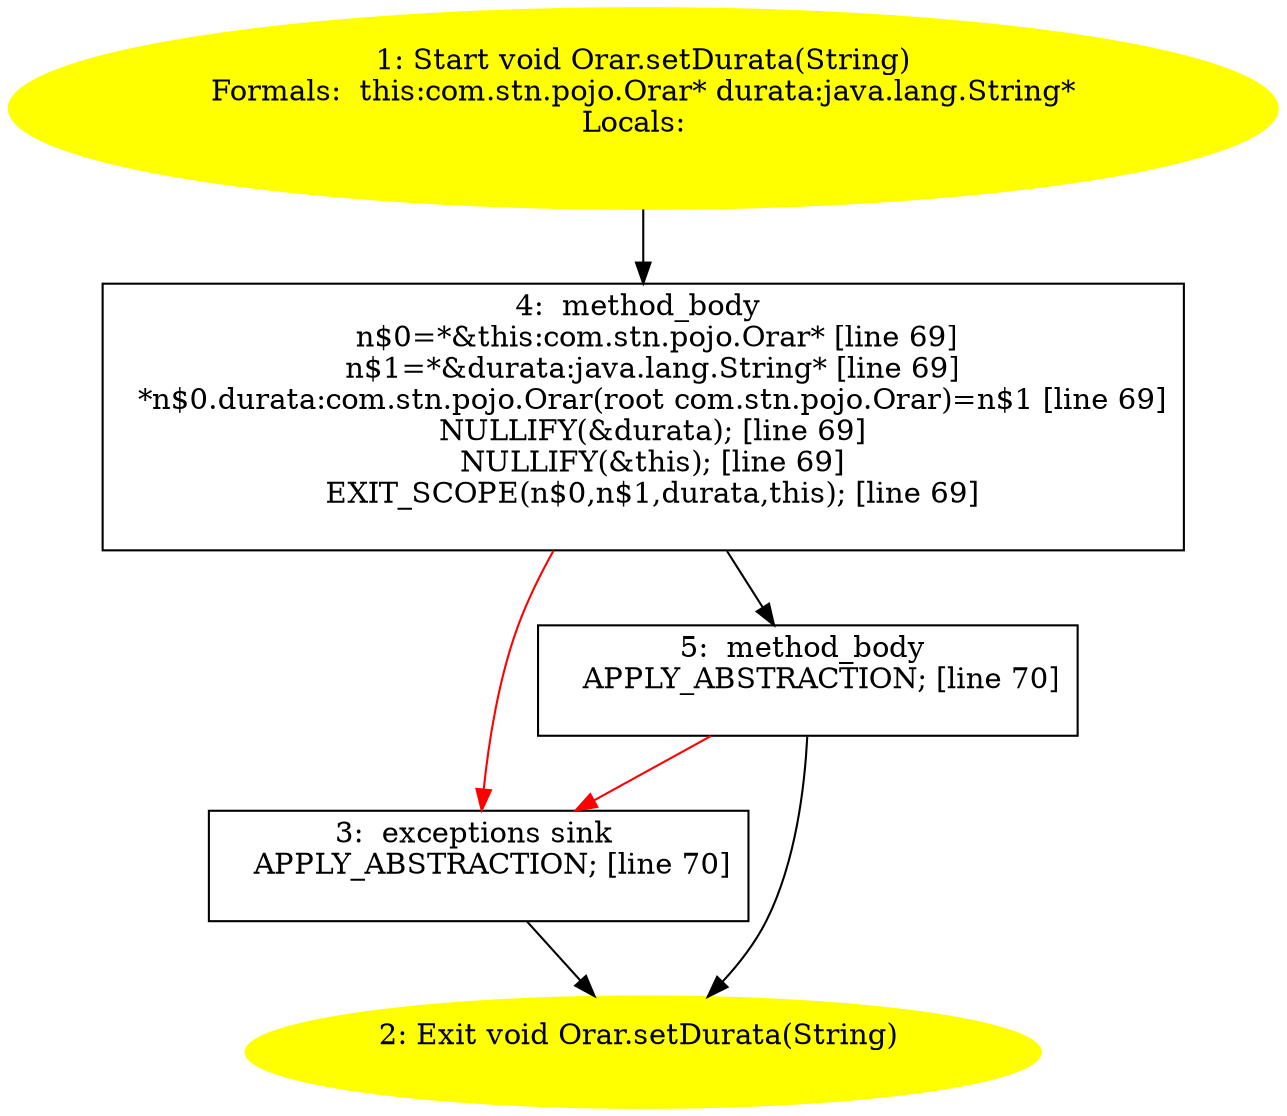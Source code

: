 /* @generated */
digraph cfg {
"com.stn.pojo.Orar.setDurata(java.lang.String):void.0abc84ac1891ac624139fd9eec8f56c2_1" [label="1: Start void Orar.setDurata(String)\nFormals:  this:com.stn.pojo.Orar* durata:java.lang.String*\nLocals:  \n  " color=yellow style=filled]
	

	 "com.stn.pojo.Orar.setDurata(java.lang.String):void.0abc84ac1891ac624139fd9eec8f56c2_1" -> "com.stn.pojo.Orar.setDurata(java.lang.String):void.0abc84ac1891ac624139fd9eec8f56c2_4" ;
"com.stn.pojo.Orar.setDurata(java.lang.String):void.0abc84ac1891ac624139fd9eec8f56c2_2" [label="2: Exit void Orar.setDurata(String) \n  " color=yellow style=filled]
	

"com.stn.pojo.Orar.setDurata(java.lang.String):void.0abc84ac1891ac624139fd9eec8f56c2_3" [label="3:  exceptions sink \n   APPLY_ABSTRACTION; [line 70]\n " shape="box"]
	

	 "com.stn.pojo.Orar.setDurata(java.lang.String):void.0abc84ac1891ac624139fd9eec8f56c2_3" -> "com.stn.pojo.Orar.setDurata(java.lang.String):void.0abc84ac1891ac624139fd9eec8f56c2_2" ;
"com.stn.pojo.Orar.setDurata(java.lang.String):void.0abc84ac1891ac624139fd9eec8f56c2_4" [label="4:  method_body \n   n$0=*&this:com.stn.pojo.Orar* [line 69]\n  n$1=*&durata:java.lang.String* [line 69]\n  *n$0.durata:com.stn.pojo.Orar(root com.stn.pojo.Orar)=n$1 [line 69]\n  NULLIFY(&durata); [line 69]\n  NULLIFY(&this); [line 69]\n  EXIT_SCOPE(n$0,n$1,durata,this); [line 69]\n " shape="box"]
	

	 "com.stn.pojo.Orar.setDurata(java.lang.String):void.0abc84ac1891ac624139fd9eec8f56c2_4" -> "com.stn.pojo.Orar.setDurata(java.lang.String):void.0abc84ac1891ac624139fd9eec8f56c2_5" ;
	 "com.stn.pojo.Orar.setDurata(java.lang.String):void.0abc84ac1891ac624139fd9eec8f56c2_4" -> "com.stn.pojo.Orar.setDurata(java.lang.String):void.0abc84ac1891ac624139fd9eec8f56c2_3" [color="red" ];
"com.stn.pojo.Orar.setDurata(java.lang.String):void.0abc84ac1891ac624139fd9eec8f56c2_5" [label="5:  method_body \n   APPLY_ABSTRACTION; [line 70]\n " shape="box"]
	

	 "com.stn.pojo.Orar.setDurata(java.lang.String):void.0abc84ac1891ac624139fd9eec8f56c2_5" -> "com.stn.pojo.Orar.setDurata(java.lang.String):void.0abc84ac1891ac624139fd9eec8f56c2_2" ;
	 "com.stn.pojo.Orar.setDurata(java.lang.String):void.0abc84ac1891ac624139fd9eec8f56c2_5" -> "com.stn.pojo.Orar.setDurata(java.lang.String):void.0abc84ac1891ac624139fd9eec8f56c2_3" [color="red" ];
}
